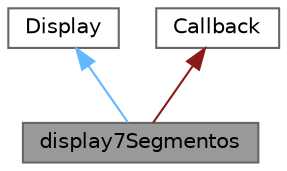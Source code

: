 digraph "display7Segmentos"
{
 // LATEX_PDF_SIZE
  bgcolor="transparent";
  edge [fontname=Helvetica,fontsize=10,labelfontname=Helvetica,labelfontsize=10];
  node [fontname=Helvetica,fontsize=10,shape=box,height=0.2,width=0.4];
  Node1 [id="Node000001",label="display7Segmentos",height=0.2,width=0.4,color="gray40", fillcolor="grey60", style="filled", fontcolor="black",tooltip="Clase del objeto display7Segmentos El objeto display7Segmentos permite el control de un display con d..."];
  Node2 -> Node1 [id="edge3_Node000001_Node000002",dir="back",color="steelblue1",style="solid",tooltip=" "];
  Node2 [id="Node000002",label="Display",height=0.2,width=0.4,color="gray40", fillcolor="white", style="filled",URL="$class_display.html",tooltip="Clase del objeto display Clase abstracta pura para la generación de displays."];
  Node3 -> Node1 [id="edge4_Node000001_Node000003",dir="back",color="firebrick4",style="solid",tooltip=" "];
  Node3 [id="Node000003",label="Callback",height=0.2,width=0.4,color="gray40", fillcolor="white", style="filled",URL="$class_callback.html",tooltip="Clase del objeto Callback."];
}
